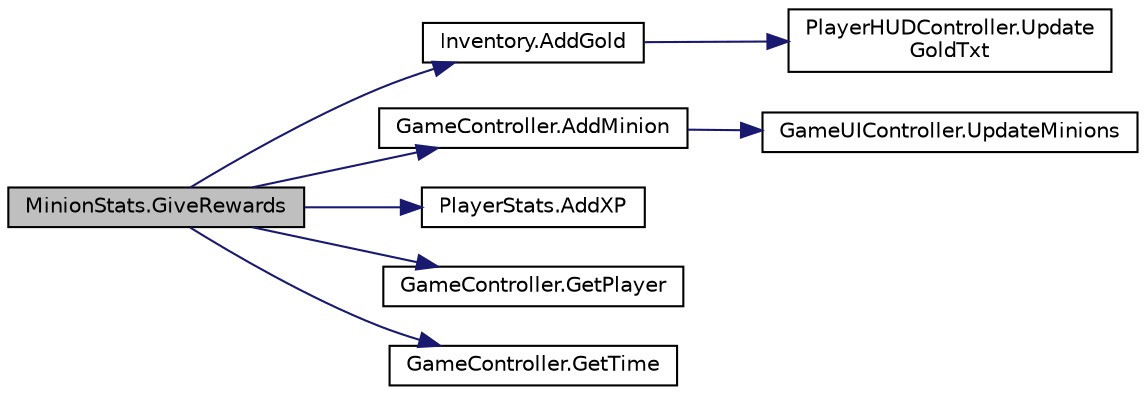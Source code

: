 digraph "MinionStats.GiveRewards"
{
 // INTERACTIVE_SVG=YES
 // LATEX_PDF_SIZE
  bgcolor="transparent";
  edge [fontname="Helvetica",fontsize="10",labelfontname="Helvetica",labelfontsize="10"];
  node [fontname="Helvetica",fontsize="10",shape=record];
  rankdir="LR";
  Node1 [label="MinionStats.GiveRewards",height=0.2,width=0.4,color="black", fillcolor="grey75", style="filled", fontcolor="black",tooltip="When this entity dies, it gives to the killer this bounty"];
  Node1 -> Node2 [color="midnightblue",fontsize="10",style="solid",fontname="Helvetica"];
  Node2 [label="Inventory.AddGold",height=0.2,width=0.4,color="black",URL="$class_inventory.html#a154fe342bac27ad9f38a79da5c770d39",tooltip=" "];
  Node2 -> Node3 [color="midnightblue",fontsize="10",style="solid",fontname="Helvetica"];
  Node3 [label="PlayerHUDController.Update\lGoldTxt",height=0.2,width=0.4,color="black",URL="$class_player_h_u_d_controller.html#aeef77dcdfaf1c9b719e4350c17c88fa5",tooltip=" "];
  Node1 -> Node4 [color="midnightblue",fontsize="10",style="solid",fontname="Helvetica"];
  Node4 [label="GameController.AddMinion",height=0.2,width=0.4,color="black",URL="$class_game_controller.html#a708420d4559f1a7ad5d1a50d6b3df9bf",tooltip="One of the players killed a minion."];
  Node4 -> Node5 [color="midnightblue",fontsize="10",style="solid",fontname="Helvetica"];
  Node5 [label="GameUIController.UpdateMinions",height=0.2,width=0.4,color="black",URL="$class_game_u_i_controller.html#ac6d98f05e3ed3d39178b42d85149db5d",tooltip=" "];
  Node1 -> Node6 [color="midnightblue",fontsize="10",style="solid",fontname="Helvetica"];
  Node6 [label="PlayerStats.AddXP",height=0.2,width=0.4,color="black",URL="$class_player_stats.html#a2515cde362ce22291cde0073d23e2d9c",tooltip="Add some XP amount."];
  Node1 -> Node7 [color="midnightblue",fontsize="10",style="solid",fontname="Helvetica"];
  Node7 [label="GameController.GetPlayer",height=0.2,width=0.4,color="black",URL="$class_game_controller.html#a3284abf9985021d4e4936f90d858a7dd",tooltip="Get a player GameObject by name."];
  Node1 -> Node8 [color="midnightblue",fontsize="10",style="solid",fontname="Helvetica"];
  Node8 [label="GameController.GetTime",height=0.2,width=0.4,color="black",URL="$class_game_controller.html#a7e7ba340d852830acb4d6f1f172c248c",tooltip="Get the current time in seconds from the start of the game"];
}
